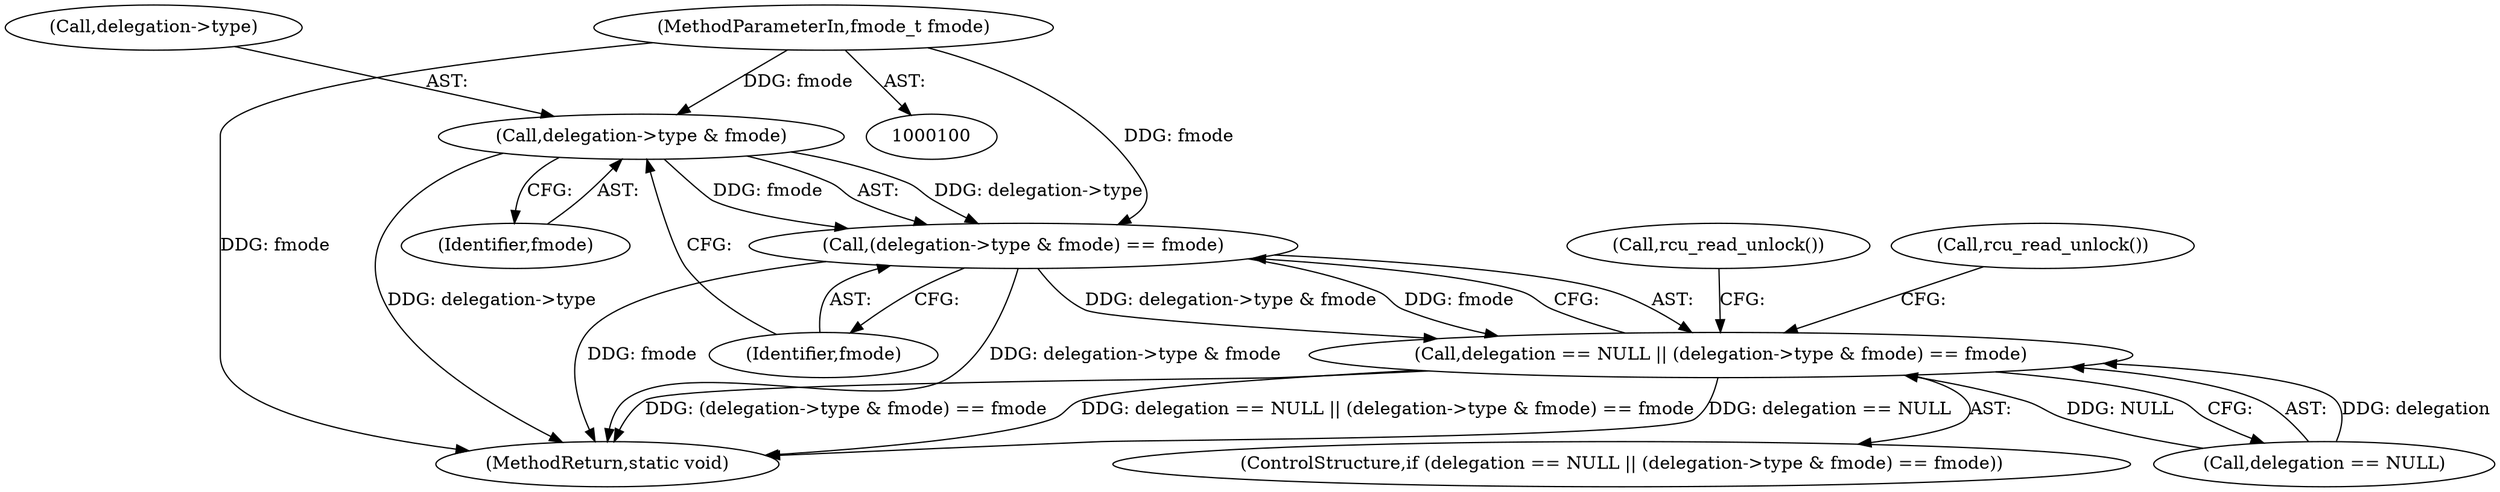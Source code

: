 digraph "0_linux_dc0b027dfadfcb8a5504f7d8052754bf8d501ab9_20@pointer" {
"1000119" [label="(Call,delegation->type & fmode)"];
"1000102" [label="(MethodParameterIn,fmode_t fmode)"];
"1000118" [label="(Call,(delegation->type & fmode) == fmode)"];
"1000114" [label="(Call,delegation == NULL || (delegation->type & fmode) == fmode)"];
"1000128" [label="(Call,rcu_read_unlock())"];
"1000114" [label="(Call,delegation == NULL || (delegation->type & fmode) == fmode)"];
"1000113" [label="(ControlStructure,if (delegation == NULL || (delegation->type & fmode) == fmode))"];
"1000120" [label="(Call,delegation->type)"];
"1000131" [label="(MethodReturn,static void)"];
"1000118" [label="(Call,(delegation->type & fmode) == fmode)"];
"1000123" [label="(Identifier,fmode)"];
"1000124" [label="(Identifier,fmode)"];
"1000126" [label="(Call,rcu_read_unlock())"];
"1000102" [label="(MethodParameterIn,fmode_t fmode)"];
"1000119" [label="(Call,delegation->type & fmode)"];
"1000115" [label="(Call,delegation == NULL)"];
"1000119" -> "1000118"  [label="AST: "];
"1000119" -> "1000123"  [label="CFG: "];
"1000120" -> "1000119"  [label="AST: "];
"1000123" -> "1000119"  [label="AST: "];
"1000124" -> "1000119"  [label="CFG: "];
"1000119" -> "1000131"  [label="DDG: delegation->type"];
"1000119" -> "1000118"  [label="DDG: delegation->type"];
"1000119" -> "1000118"  [label="DDG: fmode"];
"1000102" -> "1000119"  [label="DDG: fmode"];
"1000102" -> "1000100"  [label="AST: "];
"1000102" -> "1000131"  [label="DDG: fmode"];
"1000102" -> "1000118"  [label="DDG: fmode"];
"1000118" -> "1000114"  [label="AST: "];
"1000118" -> "1000124"  [label="CFG: "];
"1000124" -> "1000118"  [label="AST: "];
"1000114" -> "1000118"  [label="CFG: "];
"1000118" -> "1000131"  [label="DDG: delegation->type & fmode"];
"1000118" -> "1000131"  [label="DDG: fmode"];
"1000118" -> "1000114"  [label="DDG: delegation->type & fmode"];
"1000118" -> "1000114"  [label="DDG: fmode"];
"1000114" -> "1000113"  [label="AST: "];
"1000114" -> "1000115"  [label="CFG: "];
"1000115" -> "1000114"  [label="AST: "];
"1000126" -> "1000114"  [label="CFG: "];
"1000128" -> "1000114"  [label="CFG: "];
"1000114" -> "1000131"  [label="DDG: delegation == NULL || (delegation->type & fmode) == fmode"];
"1000114" -> "1000131"  [label="DDG: delegation == NULL"];
"1000114" -> "1000131"  [label="DDG: (delegation->type & fmode) == fmode"];
"1000115" -> "1000114"  [label="DDG: delegation"];
"1000115" -> "1000114"  [label="DDG: NULL"];
}
